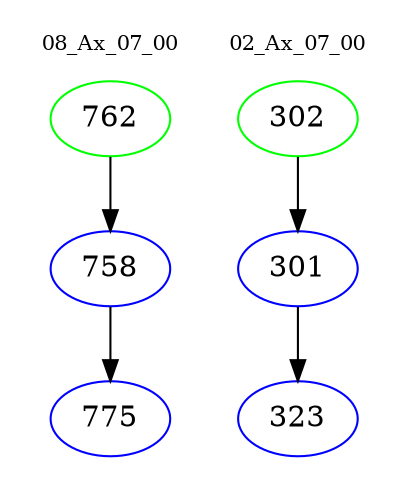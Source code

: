 digraph{
subgraph cluster_0 {
color = white
label = "08_Ax_07_00";
fontsize=10;
T0_762 [label="762", color="green"]
T0_762 -> T0_758 [color="black"]
T0_758 [label="758", color="blue"]
T0_758 -> T0_775 [color="black"]
T0_775 [label="775", color="blue"]
}
subgraph cluster_1 {
color = white
label = "02_Ax_07_00";
fontsize=10;
T1_302 [label="302", color="green"]
T1_302 -> T1_301 [color="black"]
T1_301 [label="301", color="blue"]
T1_301 -> T1_323 [color="black"]
T1_323 [label="323", color="blue"]
}
}
